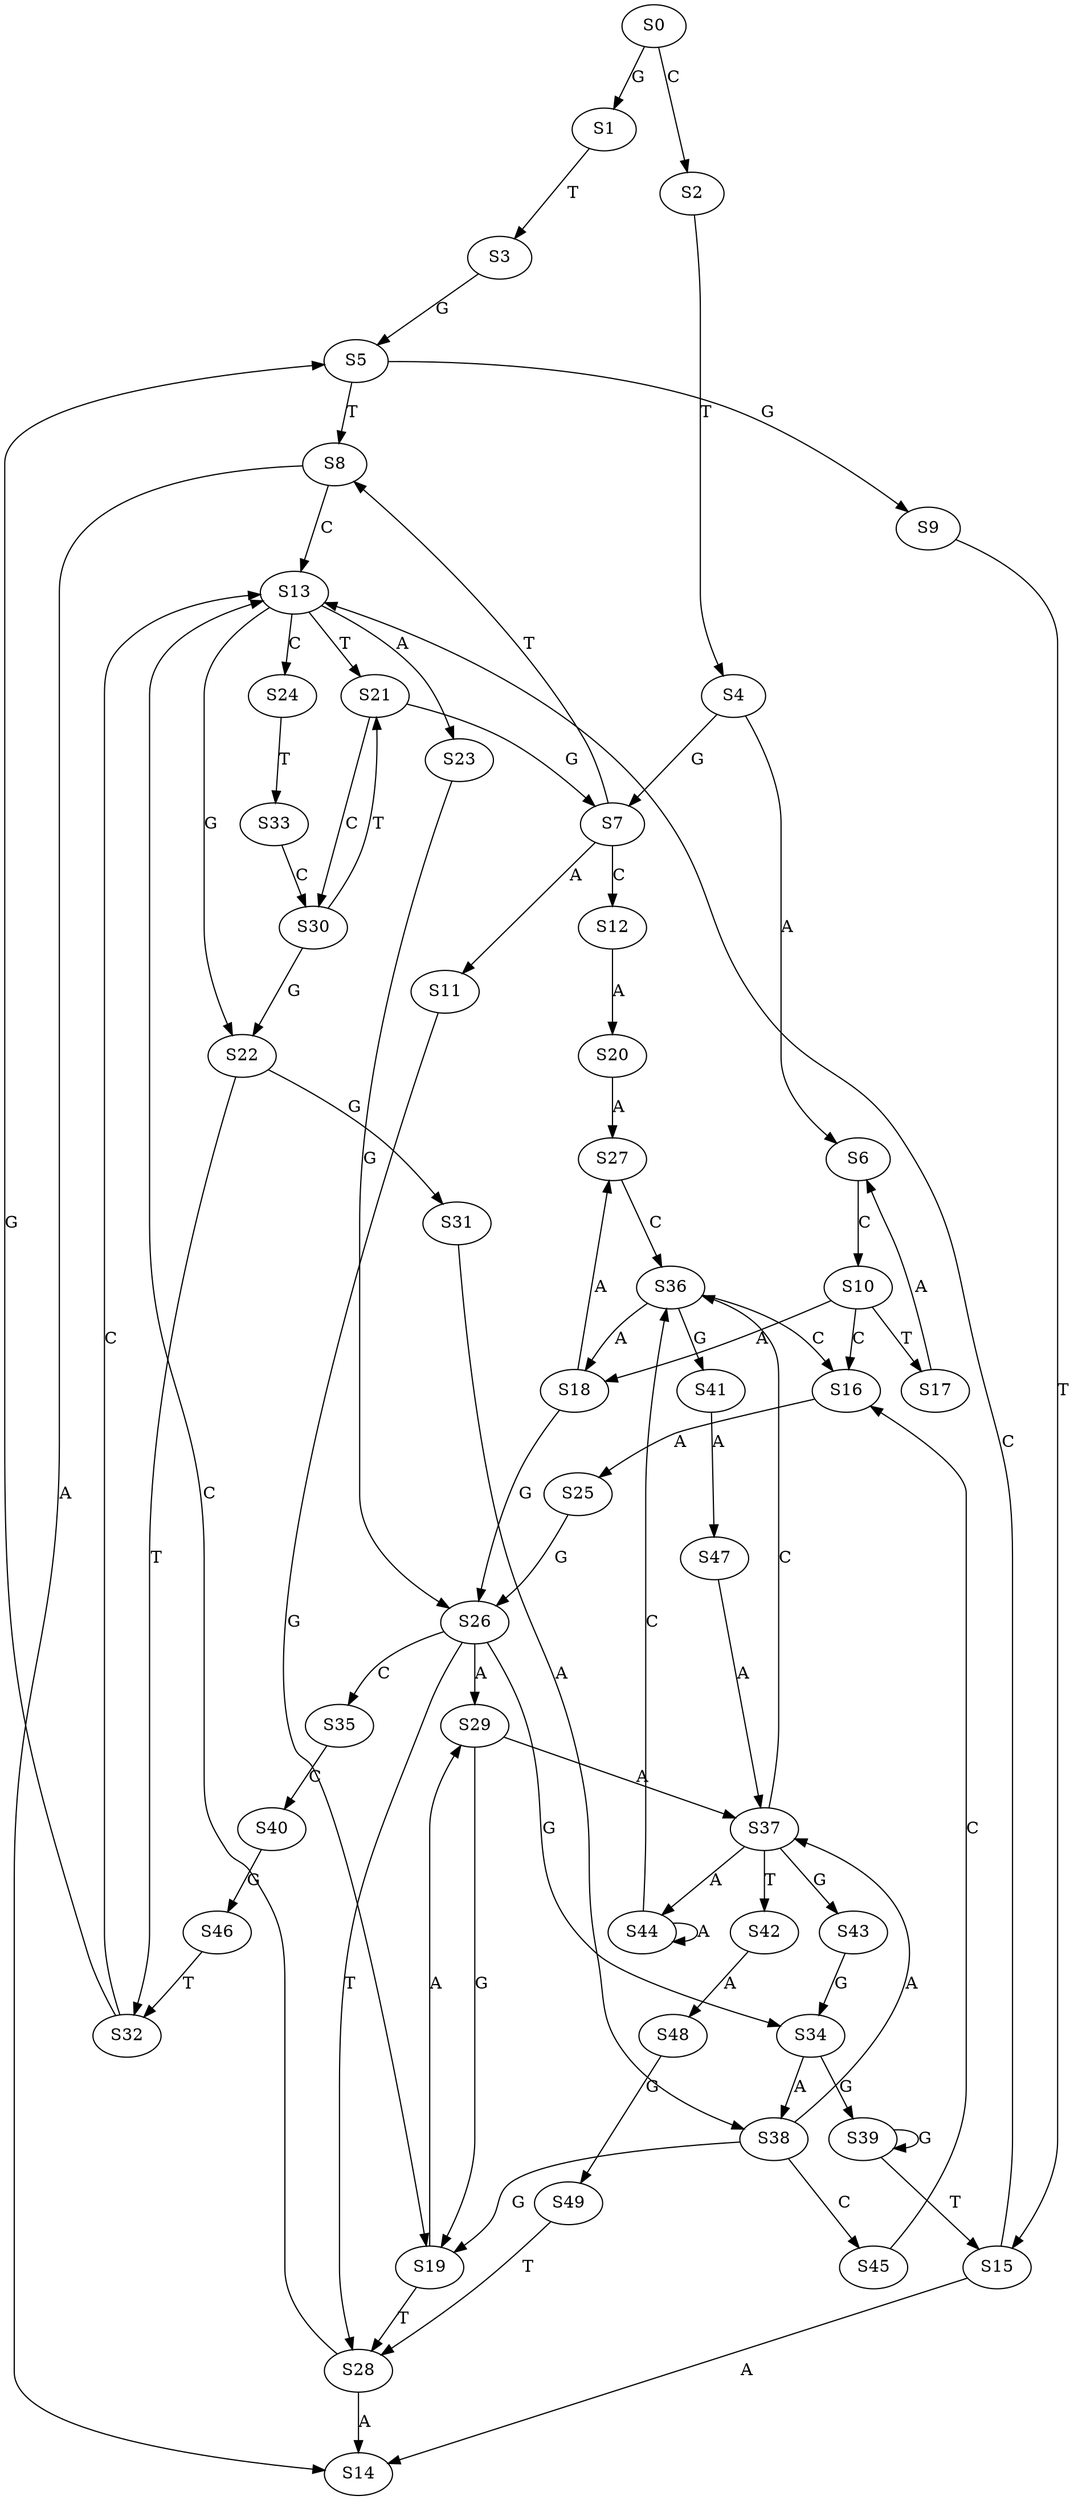 strict digraph  {
	S0 -> S1 [ label = G ];
	S0 -> S2 [ label = C ];
	S1 -> S3 [ label = T ];
	S2 -> S4 [ label = T ];
	S3 -> S5 [ label = G ];
	S4 -> S6 [ label = A ];
	S4 -> S7 [ label = G ];
	S5 -> S8 [ label = T ];
	S5 -> S9 [ label = G ];
	S6 -> S10 [ label = C ];
	S7 -> S11 [ label = A ];
	S7 -> S8 [ label = T ];
	S7 -> S12 [ label = C ];
	S8 -> S13 [ label = C ];
	S8 -> S14 [ label = A ];
	S9 -> S15 [ label = T ];
	S10 -> S16 [ label = C ];
	S10 -> S17 [ label = T ];
	S10 -> S18 [ label = A ];
	S11 -> S19 [ label = G ];
	S12 -> S20 [ label = A ];
	S13 -> S21 [ label = T ];
	S13 -> S22 [ label = G ];
	S13 -> S23 [ label = A ];
	S13 -> S24 [ label = C ];
	S15 -> S14 [ label = A ];
	S15 -> S13 [ label = C ];
	S16 -> S25 [ label = A ];
	S17 -> S6 [ label = A ];
	S18 -> S26 [ label = G ];
	S18 -> S27 [ label = A ];
	S19 -> S28 [ label = T ];
	S19 -> S29 [ label = A ];
	S20 -> S27 [ label = A ];
	S21 -> S7 [ label = G ];
	S21 -> S30 [ label = C ];
	S22 -> S31 [ label = G ];
	S22 -> S32 [ label = T ];
	S23 -> S26 [ label = G ];
	S24 -> S33 [ label = T ];
	S25 -> S26 [ label = G ];
	S26 -> S34 [ label = G ];
	S26 -> S28 [ label = T ];
	S26 -> S35 [ label = C ];
	S26 -> S29 [ label = A ];
	S27 -> S36 [ label = C ];
	S28 -> S14 [ label = A ];
	S28 -> S13 [ label = C ];
	S29 -> S19 [ label = G ];
	S29 -> S37 [ label = A ];
	S30 -> S21 [ label = T ];
	S30 -> S22 [ label = G ];
	S31 -> S38 [ label = A ];
	S32 -> S13 [ label = C ];
	S32 -> S5 [ label = G ];
	S33 -> S30 [ label = C ];
	S34 -> S38 [ label = A ];
	S34 -> S39 [ label = G ];
	S35 -> S40 [ label = C ];
	S36 -> S18 [ label = A ];
	S36 -> S16 [ label = C ];
	S36 -> S41 [ label = G ];
	S37 -> S42 [ label = T ];
	S37 -> S36 [ label = C ];
	S37 -> S43 [ label = G ];
	S37 -> S44 [ label = A ];
	S38 -> S37 [ label = A ];
	S38 -> S45 [ label = C ];
	S38 -> S19 [ label = G ];
	S39 -> S15 [ label = T ];
	S39 -> S39 [ label = G ];
	S40 -> S46 [ label = G ];
	S41 -> S47 [ label = A ];
	S42 -> S48 [ label = A ];
	S43 -> S34 [ label = G ];
	S44 -> S36 [ label = C ];
	S44 -> S44 [ label = A ];
	S45 -> S16 [ label = C ];
	S46 -> S32 [ label = T ];
	S47 -> S37 [ label = A ];
	S48 -> S49 [ label = G ];
	S49 -> S28 [ label = T ];
}
